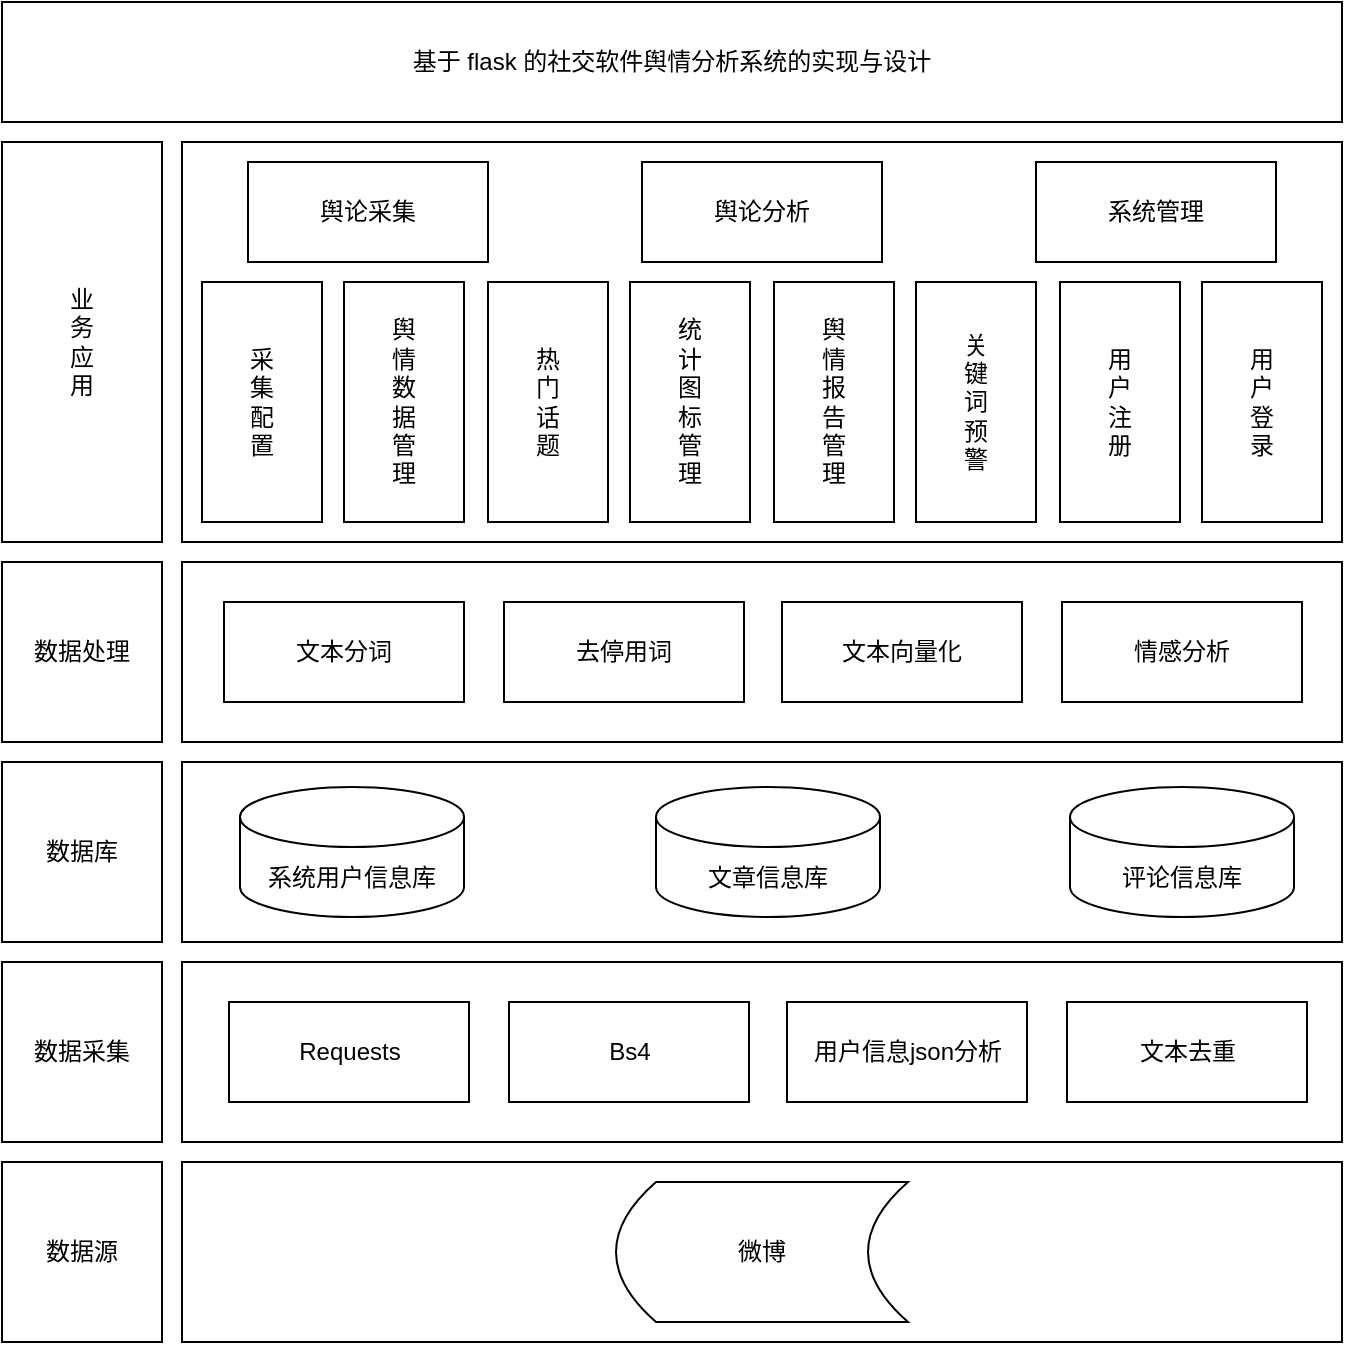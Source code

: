 <mxfile version="24.7.14">
  <diagram name="第 1 页" id="rzyQF-m8-ESJS3qvgsBP">
    <mxGraphModel dx="2074" dy="1132" grid="1" gridSize="10" guides="1" tooltips="1" connect="1" arrows="1" fold="1" page="1" pageScale="1" pageWidth="827" pageHeight="1169" math="0" shadow="0">
      <root>
        <mxCell id="0" />
        <mxCell id="1" parent="0" />
        <mxCell id="3cOC9QnBmNZhe29TmEEk-1" value="基于 flask 的社交软件舆情分析系统的实现与设计" style="rounded=0;whiteSpace=wrap;html=1;" vertex="1" parent="1">
          <mxGeometry x="540" y="290" width="670" height="60" as="geometry" />
        </mxCell>
        <mxCell id="3cOC9QnBmNZhe29TmEEk-2" value="业&lt;div&gt;务&lt;/div&gt;&lt;div&gt;应&lt;/div&gt;&lt;div&gt;用&lt;/div&gt;" style="rounded=0;whiteSpace=wrap;html=1;" vertex="1" parent="1">
          <mxGeometry x="540" y="360" width="80" height="200" as="geometry" />
        </mxCell>
        <mxCell id="3cOC9QnBmNZhe29TmEEk-3" value="数据处理" style="rounded=0;whiteSpace=wrap;html=1;" vertex="1" parent="1">
          <mxGeometry x="540" y="570" width="80" height="90" as="geometry" />
        </mxCell>
        <mxCell id="3cOC9QnBmNZhe29TmEEk-4" value="数据库" style="rounded=0;whiteSpace=wrap;html=1;" vertex="1" parent="1">
          <mxGeometry x="540" y="670" width="80" height="90" as="geometry" />
        </mxCell>
        <mxCell id="3cOC9QnBmNZhe29TmEEk-5" value="数据采集" style="rounded=0;whiteSpace=wrap;html=1;" vertex="1" parent="1">
          <mxGeometry x="540" y="770" width="80" height="90" as="geometry" />
        </mxCell>
        <mxCell id="3cOC9QnBmNZhe29TmEEk-6" value="数据源" style="rounded=0;whiteSpace=wrap;html=1;" vertex="1" parent="1">
          <mxGeometry x="540" y="870" width="80" height="90" as="geometry" />
        </mxCell>
        <mxCell id="3cOC9QnBmNZhe29TmEEk-7" value="" style="rounded=0;whiteSpace=wrap;html=1;" vertex="1" parent="1">
          <mxGeometry x="630" y="360" width="580" height="200" as="geometry" />
        </mxCell>
        <mxCell id="3cOC9QnBmNZhe29TmEEk-8" value="" style="rounded=0;whiteSpace=wrap;html=1;" vertex="1" parent="1">
          <mxGeometry x="630" y="570" width="580" height="90" as="geometry" />
        </mxCell>
        <mxCell id="3cOC9QnBmNZhe29TmEEk-9" value="" style="rounded=0;whiteSpace=wrap;html=1;" vertex="1" parent="1">
          <mxGeometry x="630" y="670" width="580" height="90" as="geometry" />
        </mxCell>
        <mxCell id="3cOC9QnBmNZhe29TmEEk-10" value="" style="rounded=0;whiteSpace=wrap;html=1;" vertex="1" parent="1">
          <mxGeometry x="630" y="770" width="580" height="90" as="geometry" />
        </mxCell>
        <mxCell id="3cOC9QnBmNZhe29TmEEk-11" value="" style="rounded=0;whiteSpace=wrap;html=1;" vertex="1" parent="1">
          <mxGeometry x="630" y="870" width="580" height="90" as="geometry" />
        </mxCell>
        <mxCell id="3cOC9QnBmNZhe29TmEEk-12" value="舆论采集" style="rounded=0;whiteSpace=wrap;html=1;" vertex="1" parent="1">
          <mxGeometry x="663" y="370" width="120" height="50" as="geometry" />
        </mxCell>
        <mxCell id="3cOC9QnBmNZhe29TmEEk-13" value="采&lt;div&gt;集&lt;/div&gt;&lt;div&gt;配&lt;/div&gt;&lt;div&gt;置&lt;/div&gt;" style="rounded=0;whiteSpace=wrap;html=1;horizontal=1;" vertex="1" parent="1">
          <mxGeometry x="640" y="430" width="60" height="120" as="geometry" />
        </mxCell>
        <mxCell id="3cOC9QnBmNZhe29TmEEk-14" value="舆&lt;div&gt;情&lt;/div&gt;&lt;div&gt;数&lt;/div&gt;&lt;div&gt;据&lt;/div&gt;&lt;div&gt;管&lt;/div&gt;&lt;div&gt;理&lt;/div&gt;" style="rounded=0;whiteSpace=wrap;html=1;" vertex="1" parent="1">
          <mxGeometry x="711" y="430" width="60" height="120" as="geometry" />
        </mxCell>
        <mxCell id="3cOC9QnBmNZhe29TmEEk-15" value="热&lt;div&gt;门&lt;/div&gt;&lt;div&gt;话&lt;/div&gt;&lt;div&gt;题&lt;/div&gt;" style="rounded=0;whiteSpace=wrap;html=1;" vertex="1" parent="1">
          <mxGeometry x="783" y="430" width="60" height="120" as="geometry" />
        </mxCell>
        <mxCell id="3cOC9QnBmNZhe29TmEEk-16" value="用&lt;div&gt;户&lt;/div&gt;&lt;div&gt;注&lt;/div&gt;&lt;div&gt;册&lt;/div&gt;" style="rounded=0;whiteSpace=wrap;html=1;" vertex="1" parent="1">
          <mxGeometry x="1069" y="430" width="60" height="120" as="geometry" />
        </mxCell>
        <mxCell id="3cOC9QnBmNZhe29TmEEk-18" value="统&lt;div&gt;计&lt;/div&gt;&lt;div&gt;图&lt;/div&gt;&lt;div&gt;标&lt;/div&gt;&lt;div&gt;管&lt;/div&gt;&lt;div&gt;理&lt;/div&gt;" style="rounded=0;whiteSpace=wrap;html=1;" vertex="1" parent="1">
          <mxGeometry x="854" y="430" width="60" height="120" as="geometry" />
        </mxCell>
        <mxCell id="3cOC9QnBmNZhe29TmEEk-19" value="舆&lt;div&gt;情&lt;/div&gt;&lt;div&gt;报&lt;/div&gt;&lt;div&gt;告&lt;/div&gt;&lt;div&gt;管&lt;/div&gt;&lt;div&gt;理&lt;/div&gt;" style="rounded=0;whiteSpace=wrap;html=1;" vertex="1" parent="1">
          <mxGeometry x="926" y="430" width="60" height="120" as="geometry" />
        </mxCell>
        <mxCell id="3cOC9QnBmNZhe29TmEEk-20" value="关&lt;div&gt;键&lt;/div&gt;&lt;div&gt;词&lt;/div&gt;&lt;div&gt;预&lt;/div&gt;&lt;div&gt;警&lt;/div&gt;" style="rounded=0;whiteSpace=wrap;html=1;" vertex="1" parent="1">
          <mxGeometry x="997" y="430" width="60" height="120" as="geometry" />
        </mxCell>
        <mxCell id="3cOC9QnBmNZhe29TmEEk-22" value="用&lt;div&gt;户&lt;/div&gt;&lt;div&gt;登&lt;/div&gt;&lt;div&gt;录&lt;/div&gt;" style="rounded=0;whiteSpace=wrap;html=1;" vertex="1" parent="1">
          <mxGeometry x="1140" y="430" width="60" height="120" as="geometry" />
        </mxCell>
        <mxCell id="3cOC9QnBmNZhe29TmEEk-23" value="系统管理" style="rounded=0;whiteSpace=wrap;html=1;" vertex="1" parent="1">
          <mxGeometry x="1057" y="370" width="120" height="50" as="geometry" />
        </mxCell>
        <mxCell id="3cOC9QnBmNZhe29TmEEk-24" value="舆论分析" style="rounded=0;whiteSpace=wrap;html=1;" vertex="1" parent="1">
          <mxGeometry x="860" y="370" width="120" height="50" as="geometry" />
        </mxCell>
        <mxCell id="3cOC9QnBmNZhe29TmEEk-25" value="文本分词" style="rounded=0;whiteSpace=wrap;html=1;" vertex="1" parent="1">
          <mxGeometry x="651" y="590" width="120" height="50" as="geometry" />
        </mxCell>
        <mxCell id="3cOC9QnBmNZhe29TmEEk-26" value="情感分析" style="rounded=0;whiteSpace=wrap;html=1;" vertex="1" parent="1">
          <mxGeometry x="1070" y="590" width="120" height="50" as="geometry" />
        </mxCell>
        <mxCell id="3cOC9QnBmNZhe29TmEEk-27" value="文本向量化" style="rounded=0;whiteSpace=wrap;html=1;" vertex="1" parent="1">
          <mxGeometry x="930" y="590" width="120" height="50" as="geometry" />
        </mxCell>
        <mxCell id="3cOC9QnBmNZhe29TmEEk-28" value="去停用词" style="rounded=0;whiteSpace=wrap;html=1;" vertex="1" parent="1">
          <mxGeometry x="791" y="590" width="120" height="50" as="geometry" />
        </mxCell>
        <mxCell id="3cOC9QnBmNZhe29TmEEk-29" value="系统用户信息库" style="shape=cylinder3;whiteSpace=wrap;html=1;boundedLbl=1;backgroundOutline=1;size=15;" vertex="1" parent="1">
          <mxGeometry x="659" y="682.5" width="112" height="65" as="geometry" />
        </mxCell>
        <mxCell id="3cOC9QnBmNZhe29TmEEk-30" value="评论信息库" style="shape=cylinder3;whiteSpace=wrap;html=1;boundedLbl=1;backgroundOutline=1;size=15;" vertex="1" parent="1">
          <mxGeometry x="1074" y="682.5" width="112" height="65" as="geometry" />
        </mxCell>
        <mxCell id="3cOC9QnBmNZhe29TmEEk-31" value="文章信息库" style="shape=cylinder3;whiteSpace=wrap;html=1;boundedLbl=1;backgroundOutline=1;size=15;" vertex="1" parent="1">
          <mxGeometry x="867" y="682.5" width="112" height="65" as="geometry" />
        </mxCell>
        <mxCell id="3cOC9QnBmNZhe29TmEEk-32" value="Requests" style="rounded=0;whiteSpace=wrap;html=1;" vertex="1" parent="1">
          <mxGeometry x="653.5" y="790" width="120" height="50" as="geometry" />
        </mxCell>
        <mxCell id="3cOC9QnBmNZhe29TmEEk-33" value="文本去重" style="rounded=0;whiteSpace=wrap;html=1;" vertex="1" parent="1">
          <mxGeometry x="1072.5" y="790" width="120" height="50" as="geometry" />
        </mxCell>
        <mxCell id="3cOC9QnBmNZhe29TmEEk-34" value="用户信息json分析" style="rounded=0;whiteSpace=wrap;html=1;" vertex="1" parent="1">
          <mxGeometry x="932.5" y="790" width="120" height="50" as="geometry" />
        </mxCell>
        <mxCell id="3cOC9QnBmNZhe29TmEEk-35" value="Bs4" style="rounded=0;whiteSpace=wrap;html=1;" vertex="1" parent="1">
          <mxGeometry x="793.5" y="790" width="120" height="50" as="geometry" />
        </mxCell>
        <mxCell id="3cOC9QnBmNZhe29TmEEk-36" value="微博" style="shape=dataStorage;whiteSpace=wrap;html=1;fixedSize=1;" vertex="1" parent="1">
          <mxGeometry x="847" y="880" width="146" height="70" as="geometry" />
        </mxCell>
      </root>
    </mxGraphModel>
  </diagram>
</mxfile>
